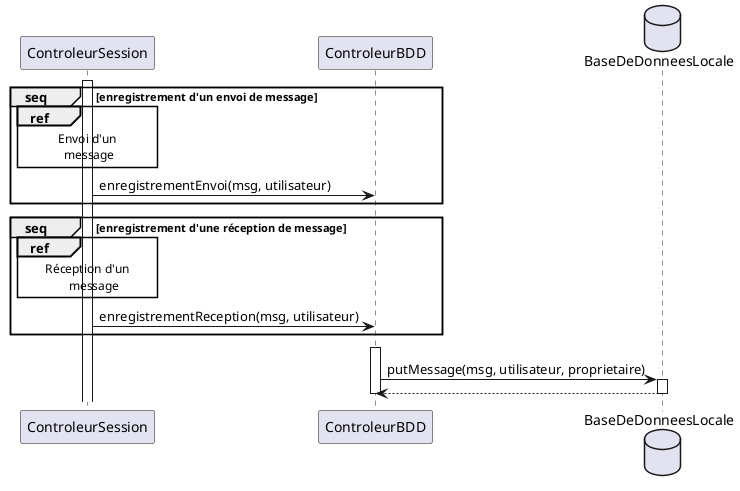 @startuml enregistrement_historique 
activate ControleurSession
group seq [enregistrement d'un envoi de message]
    ref over ControleurSession
        Envoi d'un
         message
    end ref
    ControleurSession -> ControleurBDD : enregistrementEnvoi(msg, utilisateur)
end
group seq [enregistrement d'une réception de message]
    ref over ControleurSession
        Réception d'un
            message
    end ref
    ControleurSession -> ControleurBDD : enregistrementReception(msg, utilisateur)
end
ControleurBDD [hidden]-> ControleurSession
activate ControleurBDD
database BaseDeDonneesLocale
ControleurBDD -> BaseDeDonneesLocale : putMessage(msg, utilisateur, proprietaire)
activate BaseDeDonneesLocale
BaseDeDonneesLocale --> ControleurBDD
deactivate BaseDeDonneesLocale
deactivate ControleurBDD
@enduml
